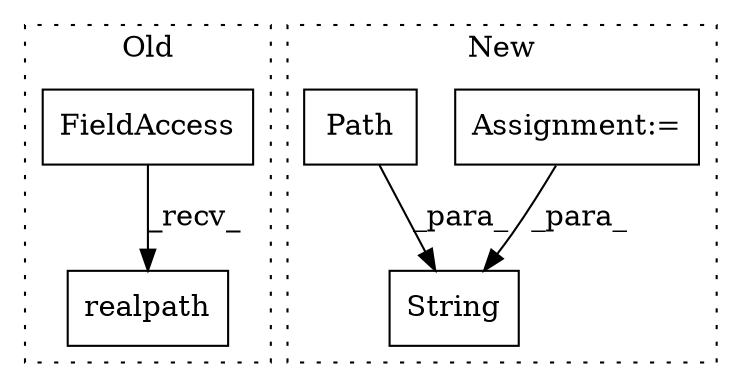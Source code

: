 digraph G {
subgraph cluster0 {
1 [label="realpath" a="32" s="2252,2266" l="9,1" shape="box"];
3 [label="FieldAccess" a="22" s="2244" l="7" shape="box"];
label = "Old";
style="dotted";
}
subgraph cluster1 {
2 [label="String" a="32" s="2267,2299" l="7,1" shape="box"];
4 [label="Assignment:=" a="7" s="255" l="4" shape="box"];
5 [label="Path" a="32" s="2287,2297" l="5,1" shape="box"];
label = "New";
style="dotted";
}
3 -> 1 [label="_recv_"];
4 -> 2 [label="_para_"];
5 -> 2 [label="_para_"];
}